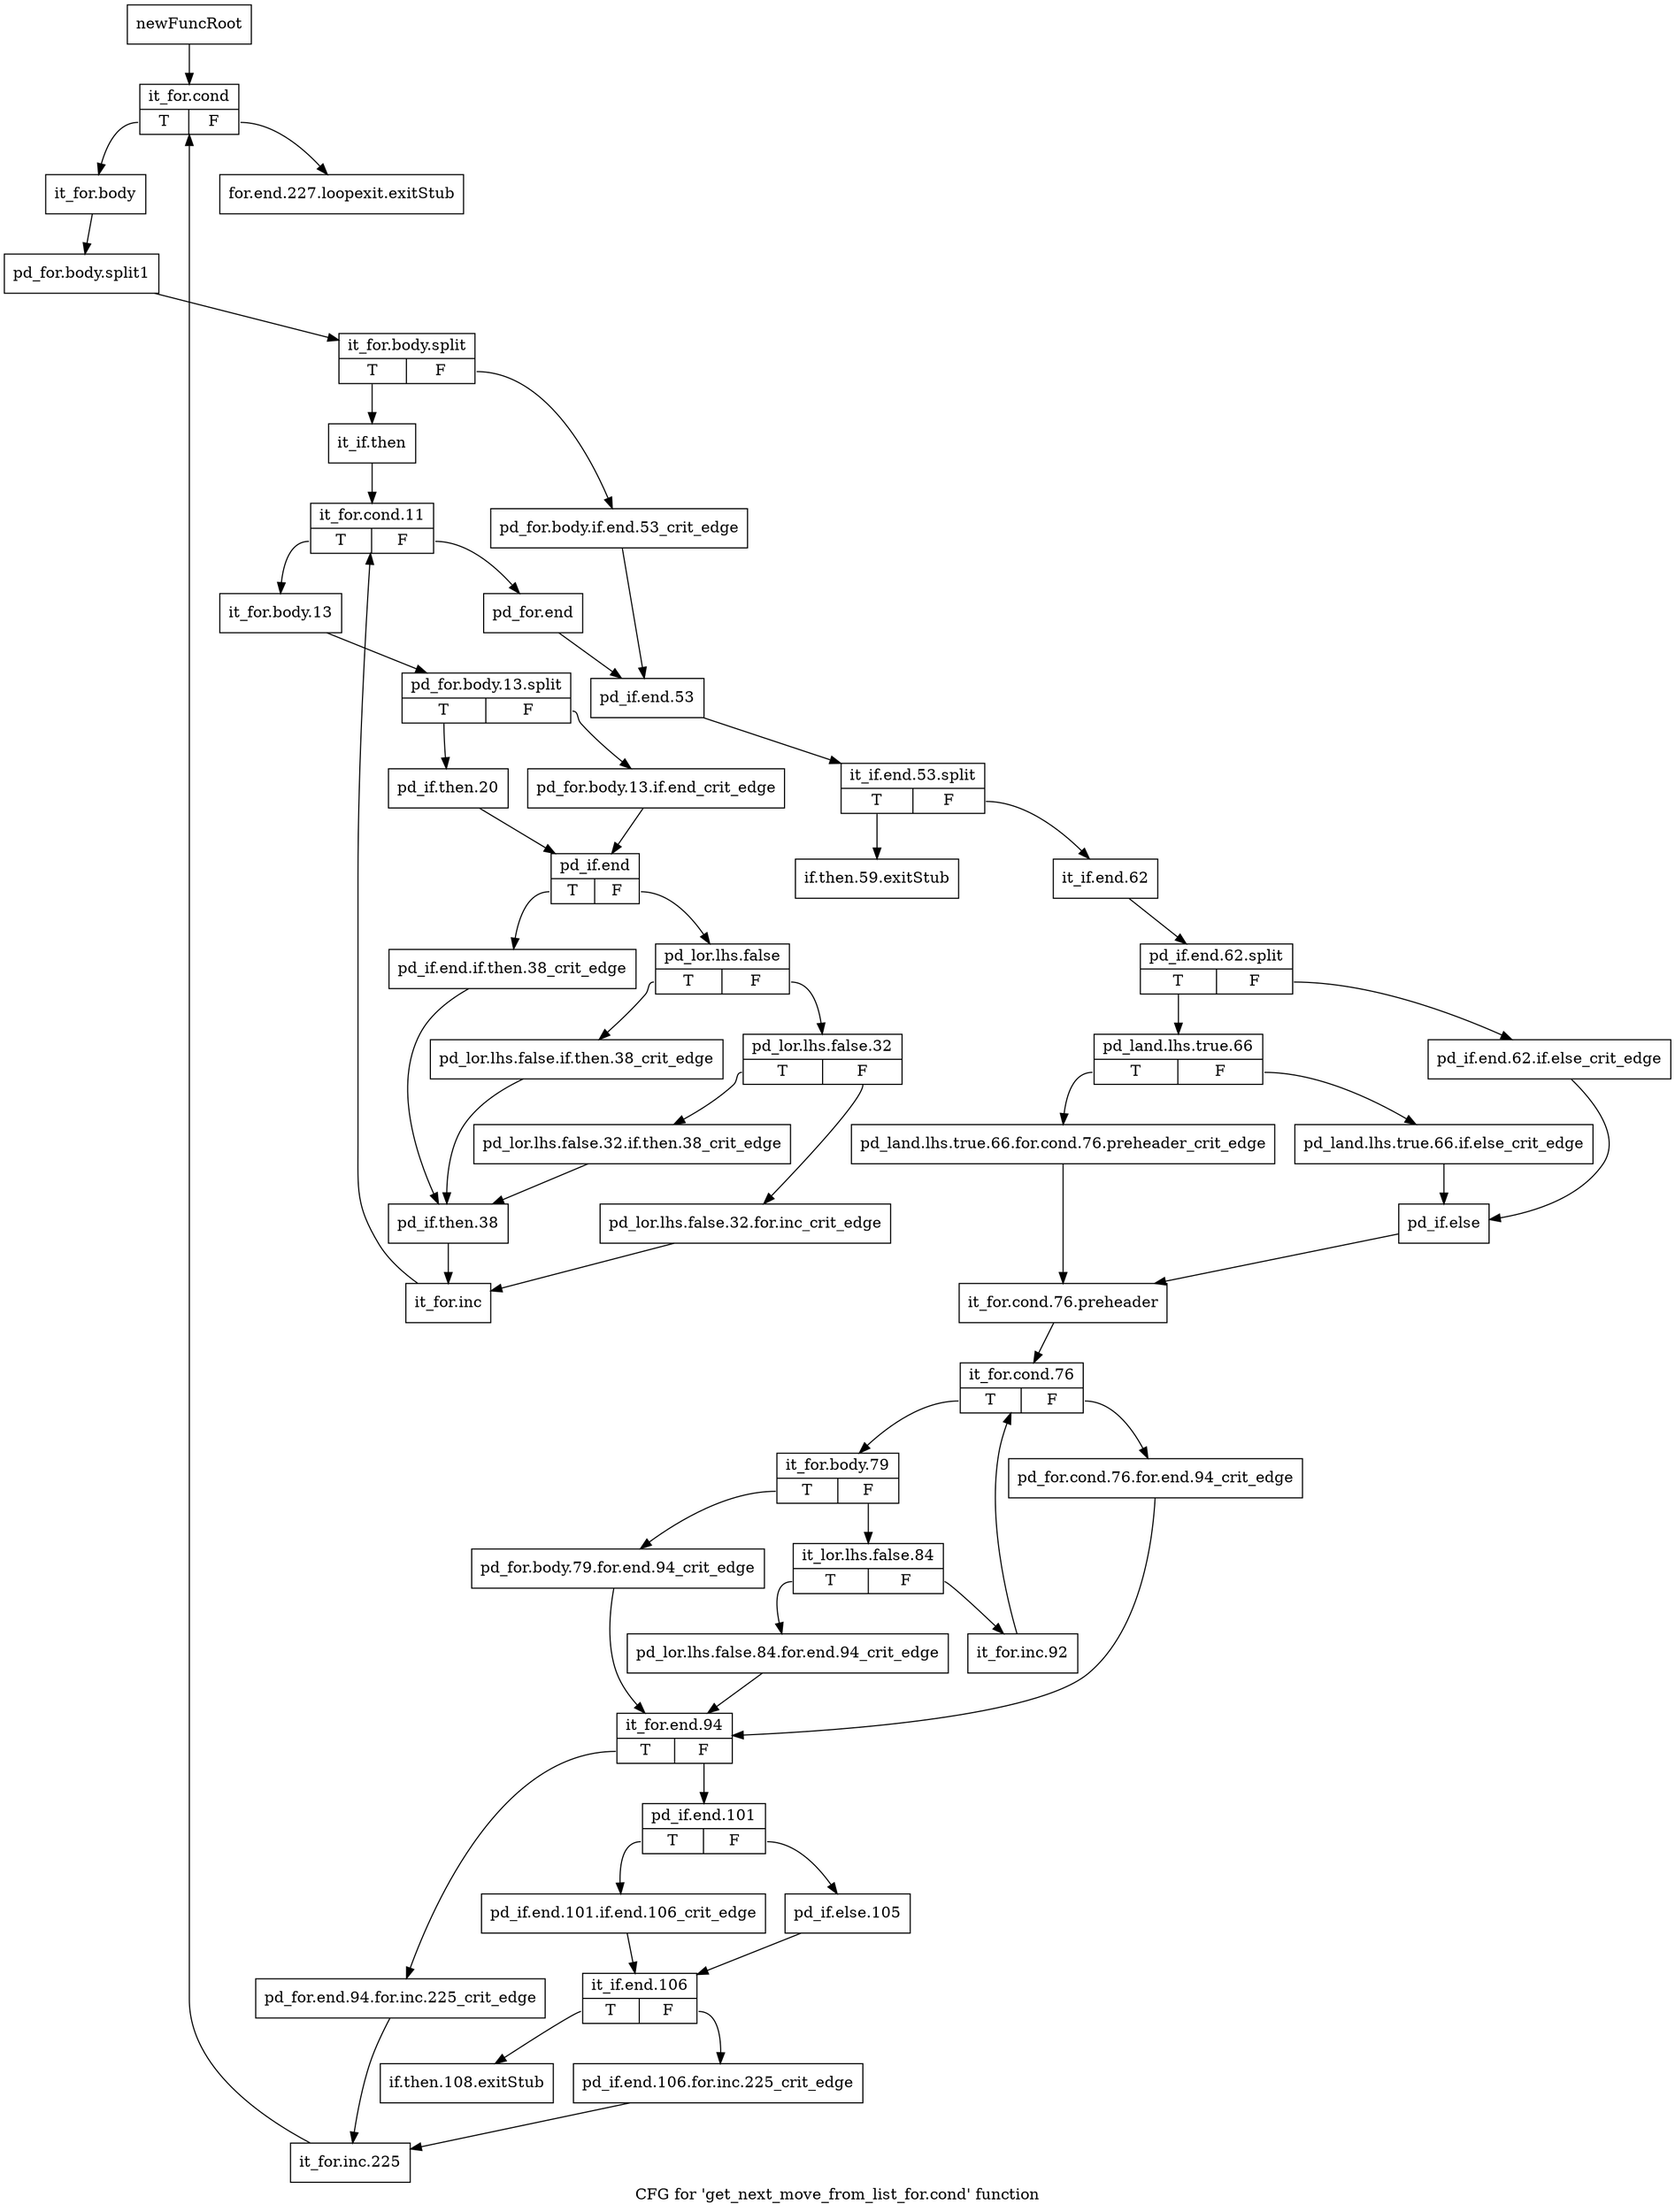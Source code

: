 digraph "CFG for 'get_next_move_from_list_for.cond' function" {
	label="CFG for 'get_next_move_from_list_for.cond' function";

	Node0x41a8df0 [shape=record,label="{newFuncRoot}"];
	Node0x41a8df0 -> Node0x41a99d0;
	Node0x41a98e0 [shape=record,label="{for.end.227.loopexit.exitStub}"];
	Node0x41a9930 [shape=record,label="{if.then.59.exitStub}"];
	Node0x41a9980 [shape=record,label="{if.then.108.exitStub}"];
	Node0x41a99d0 [shape=record,label="{it_for.cond|{<s0>T|<s1>F}}"];
	Node0x41a99d0:s0 -> Node0x41a9a20;
	Node0x41a99d0:s1 -> Node0x41a98e0;
	Node0x41a9a20 [shape=record,label="{it_for.body}"];
	Node0x41a9a20 -> Node0x50eb200;
	Node0x50eb200 [shape=record,label="{pd_for.body.split1}"];
	Node0x50eb200 -> Node0x50eb7a0;
	Node0x50eb7a0 [shape=record,label="{it_for.body.split|{<s0>T|<s1>F}}"];
	Node0x50eb7a0:s0 -> Node0x41a9ac0;
	Node0x50eb7a0:s1 -> Node0x41a9a70;
	Node0x41a9a70 [shape=record,label="{pd_for.body.if.end.53_crit_edge}"];
	Node0x41a9a70 -> Node0x41a9bb0;
	Node0x41a9ac0 [shape=record,label="{it_if.then}"];
	Node0x41a9ac0 -> Node0x41a9b10;
	Node0x41a9b10 [shape=record,label="{it_for.cond.11|{<s0>T|<s1>F}}"];
	Node0x41a9b10:s0 -> Node0x41aa2e0;
	Node0x41a9b10:s1 -> Node0x41a9b60;
	Node0x41a9b60 [shape=record,label="{pd_for.end}"];
	Node0x41a9b60 -> Node0x41a9bb0;
	Node0x41a9bb0 [shape=record,label="{pd_if.end.53}"];
	Node0x41a9bb0 -> Node0x50eac70;
	Node0x50eac70 [shape=record,label="{it_if.end.53.split|{<s0>T|<s1>F}}"];
	Node0x50eac70:s0 -> Node0x41a9930;
	Node0x50eac70:s1 -> Node0x41a9c00;
	Node0x41a9c00 [shape=record,label="{it_if.end.62}"];
	Node0x41a9c00 -> Node0x5017040;
	Node0x5017040 [shape=record,label="{pd_if.end.62.split|{<s0>T|<s1>F}}"];
	Node0x5017040:s0 -> Node0x41a9ca0;
	Node0x5017040:s1 -> Node0x41a9c50;
	Node0x41a9c50 [shape=record,label="{pd_if.end.62.if.else_crit_edge}"];
	Node0x41a9c50 -> Node0x41a9d40;
	Node0x41a9ca0 [shape=record,label="{pd_land.lhs.true.66|{<s0>T|<s1>F}}"];
	Node0x41a9ca0:s0 -> Node0x41a9d90;
	Node0x41a9ca0:s1 -> Node0x41a9cf0;
	Node0x41a9cf0 [shape=record,label="{pd_land.lhs.true.66.if.else_crit_edge}"];
	Node0x41a9cf0 -> Node0x41a9d40;
	Node0x41a9d40 [shape=record,label="{pd_if.else}"];
	Node0x41a9d40 -> Node0x41a9de0;
	Node0x41a9d90 [shape=record,label="{pd_land.lhs.true.66.for.cond.76.preheader_crit_edge}"];
	Node0x41a9d90 -> Node0x41a9de0;
	Node0x41a9de0 [shape=record,label="{it_for.cond.76.preheader}"];
	Node0x41a9de0 -> Node0x41a9e30;
	Node0x41a9e30 [shape=record,label="{it_for.cond.76|{<s0>T|<s1>F}}"];
	Node0x41a9e30:s0 -> Node0x41a9ed0;
	Node0x41a9e30:s1 -> Node0x41a9e80;
	Node0x41a9e80 [shape=record,label="{pd_for.cond.76.for.end.94_crit_edge}"];
	Node0x41a9e80 -> Node0x41aa060;
	Node0x41a9ed0 [shape=record,label="{it_for.body.79|{<s0>T|<s1>F}}"];
	Node0x41a9ed0:s0 -> Node0x41aa010;
	Node0x41a9ed0:s1 -> Node0x41a9f20;
	Node0x41a9f20 [shape=record,label="{it_lor.lhs.false.84|{<s0>T|<s1>F}}"];
	Node0x41a9f20:s0 -> Node0x41a9fc0;
	Node0x41a9f20:s1 -> Node0x41a9f70;
	Node0x41a9f70 [shape=record,label="{it_for.inc.92}"];
	Node0x41a9f70 -> Node0x41a9e30;
	Node0x41a9fc0 [shape=record,label="{pd_lor.lhs.false.84.for.end.94_crit_edge}"];
	Node0x41a9fc0 -> Node0x41aa060;
	Node0x41aa010 [shape=record,label="{pd_for.body.79.for.end.94_crit_edge}"];
	Node0x41aa010 -> Node0x41aa060;
	Node0x41aa060 [shape=record,label="{it_for.end.94|{<s0>T|<s1>F}}"];
	Node0x41aa060:s0 -> Node0x41aa240;
	Node0x41aa060:s1 -> Node0x41aa0b0;
	Node0x41aa0b0 [shape=record,label="{pd_if.end.101|{<s0>T|<s1>F}}"];
	Node0x41aa0b0:s0 -> Node0x41aa150;
	Node0x41aa0b0:s1 -> Node0x41aa100;
	Node0x41aa100 [shape=record,label="{pd_if.else.105}"];
	Node0x41aa100 -> Node0x41aa1a0;
	Node0x41aa150 [shape=record,label="{pd_if.end.101.if.end.106_crit_edge}"];
	Node0x41aa150 -> Node0x41aa1a0;
	Node0x41aa1a0 [shape=record,label="{it_if.end.106|{<s0>T|<s1>F}}"];
	Node0x41aa1a0:s0 -> Node0x41a9980;
	Node0x41aa1a0:s1 -> Node0x41aa1f0;
	Node0x41aa1f0 [shape=record,label="{pd_if.end.106.for.inc.225_crit_edge}"];
	Node0x41aa1f0 -> Node0x41aa290;
	Node0x41aa240 [shape=record,label="{pd_for.end.94.for.inc.225_crit_edge}"];
	Node0x41aa240 -> Node0x41aa290;
	Node0x41aa290 [shape=record,label="{it_for.inc.225}"];
	Node0x41aa290 -> Node0x41a99d0;
	Node0x41aa2e0 [shape=record,label="{it_for.body.13}"];
	Node0x41aa2e0 -> Node0x50e3b00;
	Node0x50e3b00 [shape=record,label="{pd_for.body.13.split|{<s0>T|<s1>F}}"];
	Node0x50e3b00:s0 -> Node0x41aa380;
	Node0x50e3b00:s1 -> Node0x41aa330;
	Node0x41aa330 [shape=record,label="{pd_for.body.13.if.end_crit_edge}"];
	Node0x41aa330 -> Node0x41aa3d0;
	Node0x41aa380 [shape=record,label="{pd_if.then.20}"];
	Node0x41aa380 -> Node0x41aa3d0;
	Node0x41aa3d0 [shape=record,label="{pd_if.end|{<s0>T|<s1>F}}"];
	Node0x41aa3d0:s0 -> Node0x41aa5b0;
	Node0x41aa3d0:s1 -> Node0x41aa420;
	Node0x41aa420 [shape=record,label="{pd_lor.lhs.false|{<s0>T|<s1>F}}"];
	Node0x41aa420:s0 -> Node0x41aa560;
	Node0x41aa420:s1 -> Node0x41aa470;
	Node0x41aa470 [shape=record,label="{pd_lor.lhs.false.32|{<s0>T|<s1>F}}"];
	Node0x41aa470:s0 -> Node0x41aa510;
	Node0x41aa470:s1 -> Node0x41aa4c0;
	Node0x41aa4c0 [shape=record,label="{pd_lor.lhs.false.32.for.inc_crit_edge}"];
	Node0x41aa4c0 -> Node0x41aa650;
	Node0x41aa510 [shape=record,label="{pd_lor.lhs.false.32.if.then.38_crit_edge}"];
	Node0x41aa510 -> Node0x41aa600;
	Node0x41aa560 [shape=record,label="{pd_lor.lhs.false.if.then.38_crit_edge}"];
	Node0x41aa560 -> Node0x41aa600;
	Node0x41aa5b0 [shape=record,label="{pd_if.end.if.then.38_crit_edge}"];
	Node0x41aa5b0 -> Node0x41aa600;
	Node0x41aa600 [shape=record,label="{pd_if.then.38}"];
	Node0x41aa600 -> Node0x41aa650;
	Node0x41aa650 [shape=record,label="{it_for.inc}"];
	Node0x41aa650 -> Node0x41a9b10;
}
